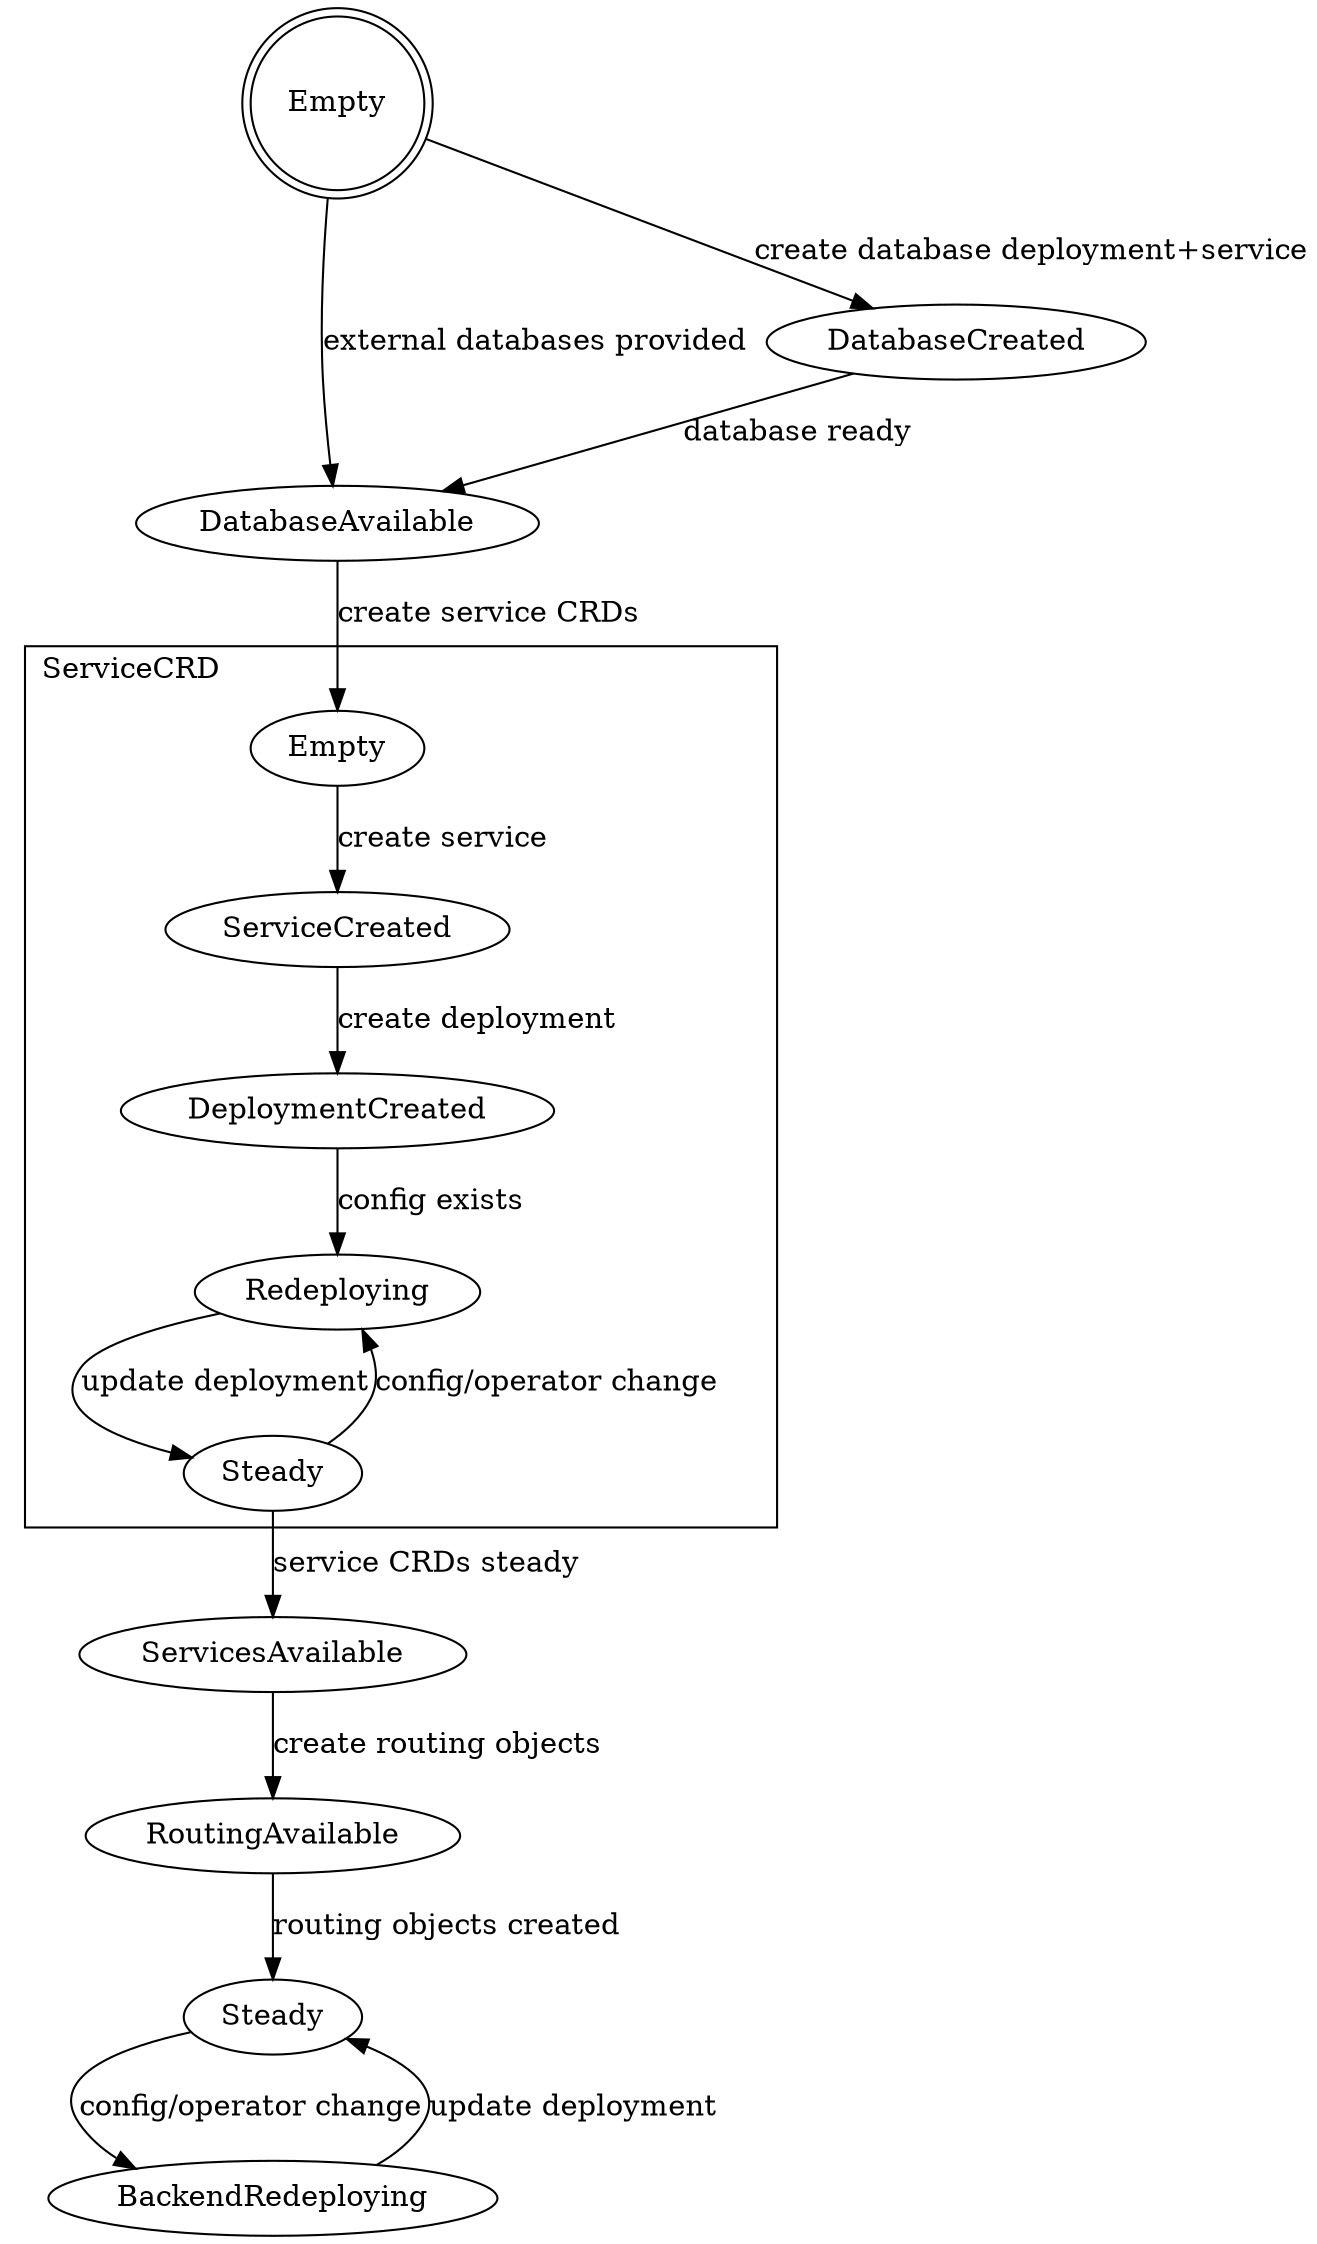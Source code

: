 digraph Clair {
	//rankdir = LR;
	Empty [shape=doublecircle];
	DatabaseAvailable;
	ServicesAvailable;
	RoutingAvailable;
	Steady;
	DatabaseCreated;
	BackendRedeploying;
	subgraph cluster_Service {
		label="ServiceCRD";
		labeljust="l";
		ServiceEmpty [label="Empty"];
		ServiceCreated [label="ServiceCreated"];
		ServiceDeploymentCreated [label="DeploymentCreated"];
		ServiceSteady [label="Steady"];
		ServiceRedeploying [label="Redeploying"];

		ServiceEmpty -> ServiceCreated [label="create service"];
		ServiceCreated -> ServiceDeploymentCreated [label="create deployment"];
		ServiceDeploymentCreated -> ServiceRedeploying [label="config exists"];
		ServiceRedeploying -> ServiceSteady [label="update deployment"];
		ServiceSteady -> ServiceRedeploying [label="config/operator change"];
	};

	Empty -> DatabaseAvailable [label="external databases provided"];
	Empty -> DatabaseCreated [label="create database deployment+service"];
	DatabaseCreated -> DatabaseAvailable [label="database ready"];
	DatabaseAvailable -> ServiceEmpty [label="create service CRDs"];
	ServiceSteady -> ServicesAvailable [label="service CRDs steady"];
	ServicesAvailable -> RoutingAvailable [label="create routing objects"];
	RoutingAvailable -> Steady [label="routing objects created"];
	Steady -> BackendRedeploying [label="config/operator change"];
	BackendRedeploying -> Steady [label="update deployment"];
}
